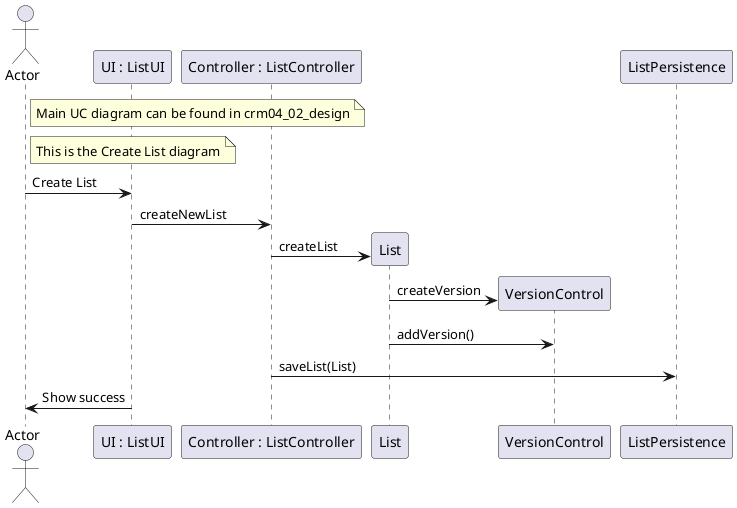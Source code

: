 @startuml doc-files/crm04_02_design_create.png
actor Actor

  participant "UI : ListUI" as UI 
  participant "Controller : ListController" as controller
  participant "List" as list
  participant "VersionControl" as version
  participant "ListPersistence" as persistence

  note right of Actor
    Main UC diagram can be found in crm04_02_design
  end note 
  note right of Actor
    This is the Create List diagram
  end note
  Actor -> UI : Create List
  UI -> controller : createNewList
  create list
  controller -> list : createList
  create version
  list -> version : createVersion
  list -> version : addVersion()
  controller -> persistence : saveList(List)
  UI -> Actor : Show success
@enduml
